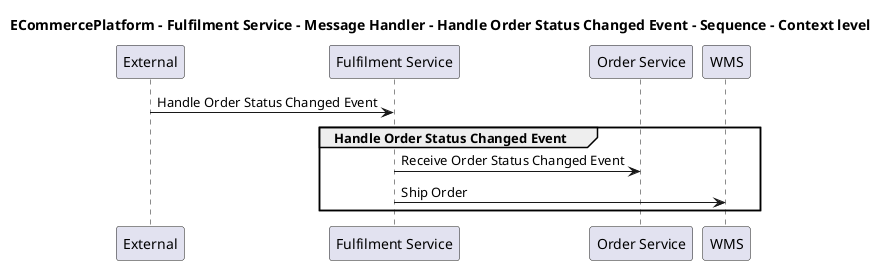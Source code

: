 @startuml

title ECommercePlatform - Fulfilment Service - Message Handler - Handle Order Status Changed Event - Sequence - Context level

participant "External" as C4InterFlow.SoftwareSystems.ExternalSystem
participant "Fulfilment Service" as ECommercePlatform.SoftwareSystems.FulfilmentService
participant "Order Service" as ECommercePlatform.SoftwareSystems.OrderService
participant "WMS" as ECommercePlatform.SoftwareSystems.WMS

C4InterFlow.SoftwareSystems.ExternalSystem -> ECommercePlatform.SoftwareSystems.FulfilmentService : Handle Order Status Changed Event
group Handle Order Status Changed Event
ECommercePlatform.SoftwareSystems.FulfilmentService -> ECommercePlatform.SoftwareSystems.OrderService : Receive Order Status Changed Event
ECommercePlatform.SoftwareSystems.FulfilmentService -> ECommercePlatform.SoftwareSystems.WMS : Ship Order
end


@enduml
